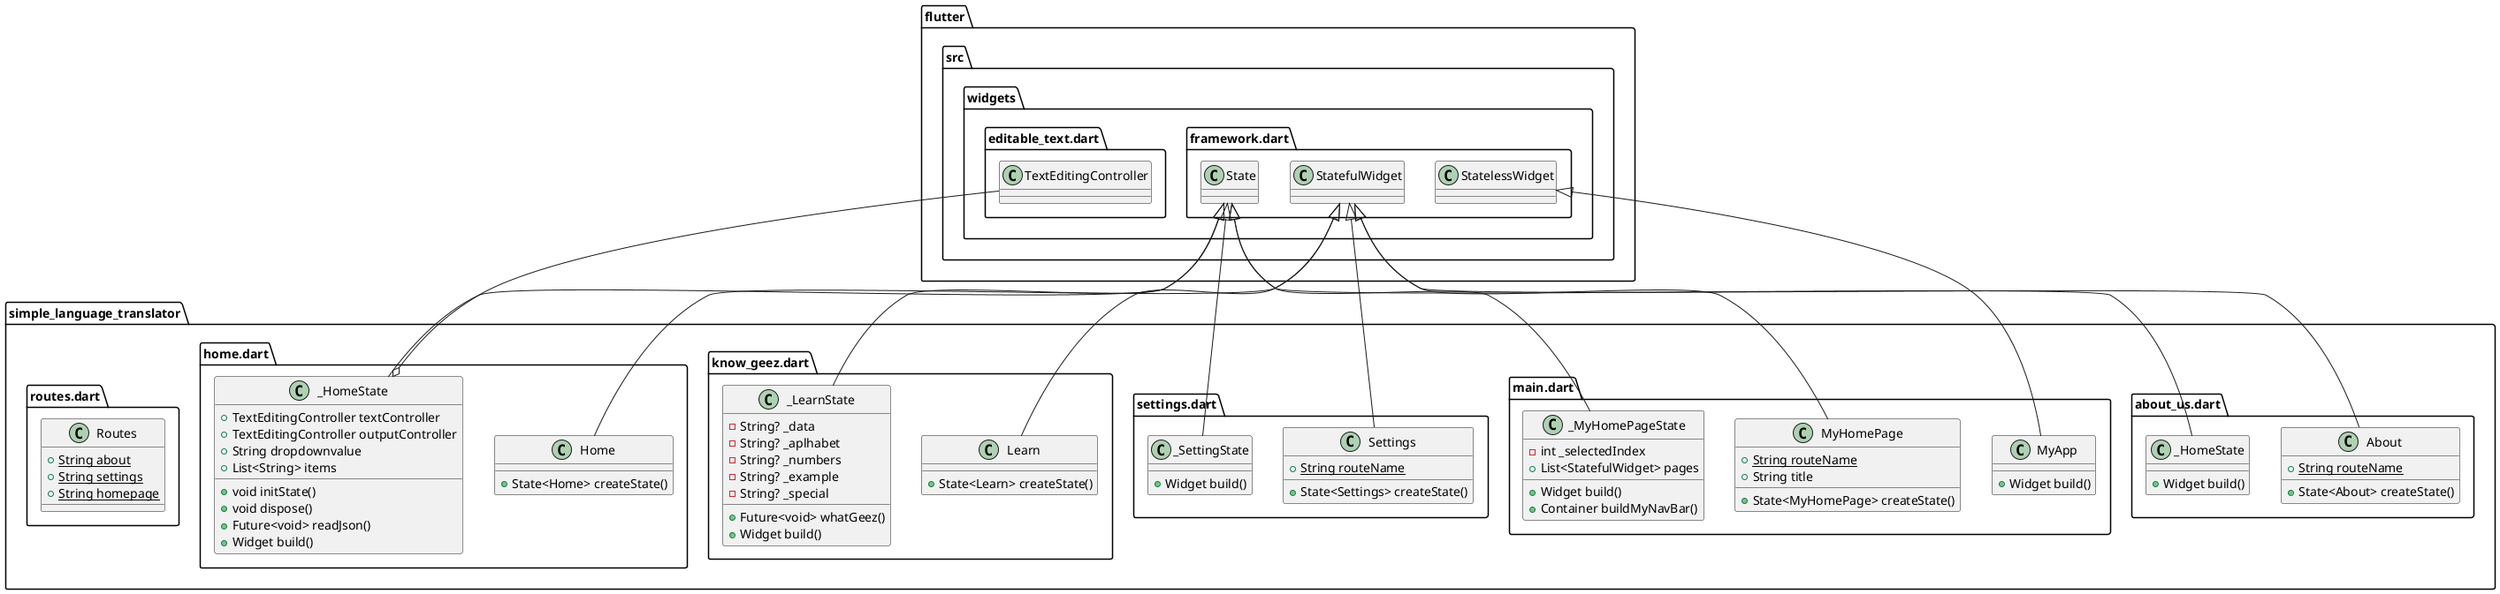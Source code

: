 @startuml class_diagrams

set namespaceSeparator ::

class "simple_language_translator::about_us.dart::About" {
  {static} +String routeName
  +State<About> createState()
}

"flutter::src::widgets::framework.dart::StatefulWidget" <|-- "simple_language_translator::about_us.dart::About"

class "simple_language_translator::about_us.dart::_HomeState" {
  +Widget build()
}

"flutter::src::widgets::framework.dart::State" <|-- "simple_language_translator::about_us.dart::_HomeState"

class "simple_language_translator::main.dart::MyApp" {
  +Widget build()
}

"flutter::src::widgets::framework.dart::StatelessWidget" <|-- "simple_language_translator::main.dart::MyApp"

class "simple_language_translator::main.dart::MyHomePage" {
  {static} +String routeName
  +String title
  +State<MyHomePage> createState()
}

"flutter::src::widgets::framework.dart::StatefulWidget" <|-- "simple_language_translator::main.dart::MyHomePage"

class "simple_language_translator::main.dart::_MyHomePageState" {
  -int _selectedIndex
  +List<StatefulWidget> pages
  +Widget build()
  +Container buildMyNavBar()
}

"flutter::src::widgets::framework.dart::State" <|-- "simple_language_translator::main.dart::_MyHomePageState"

class "simple_language_translator::settings.dart::Settings" {
  {static} +String routeName
  +State<Settings> createState()
}

"flutter::src::widgets::framework.dart::StatefulWidget" <|-- "simple_language_translator::settings.dart::Settings"

class "simple_language_translator::settings.dart::_SettingState" {
  +Widget build()
}

"flutter::src::widgets::framework.dart::State" <|-- "simple_language_translator::settings.dart::_SettingState"

class "simple_language_translator::know_geez.dart::Learn" {
  +State<Learn> createState()
}

"flutter::src::widgets::framework.dart::StatefulWidget" <|-- "simple_language_translator::know_geez.dart::Learn"

class "simple_language_translator::know_geez.dart::_LearnState" {
  -String? _data
  -String? _aplhabet
  -String? _numbers
  -String? _example
  -String? _special
  +Future<void> whatGeez()
  +Widget build()
}

"flutter::src::widgets::framework.dart::State" <|-- "simple_language_translator::know_geez.dart::_LearnState"

class "simple_language_translator::home.dart::Home" {
  +State<Home> createState()
}

"flutter::src::widgets::framework.dart::StatefulWidget" <|-- "simple_language_translator::home.dart::Home"

class "simple_language_translator::home.dart::_HomeState" {
  +TextEditingController textController
  +TextEditingController outputController
  +String dropdownvalue
  +List<String> items
  +void initState()
  +void dispose()
  +Future<void> readJson()
  +Widget build()
}

"simple_language_translator::home.dart::_HomeState" o-- "flutter::src::widgets::editable_text.dart::TextEditingController"
"flutter::src::widgets::framework.dart::State" <|-- "simple_language_translator::home.dart::_HomeState"

class "simple_language_translator::routes.dart::Routes" {
  {static} +String about
  {static} +String settings
  {static} +String homepage
}


@enduml